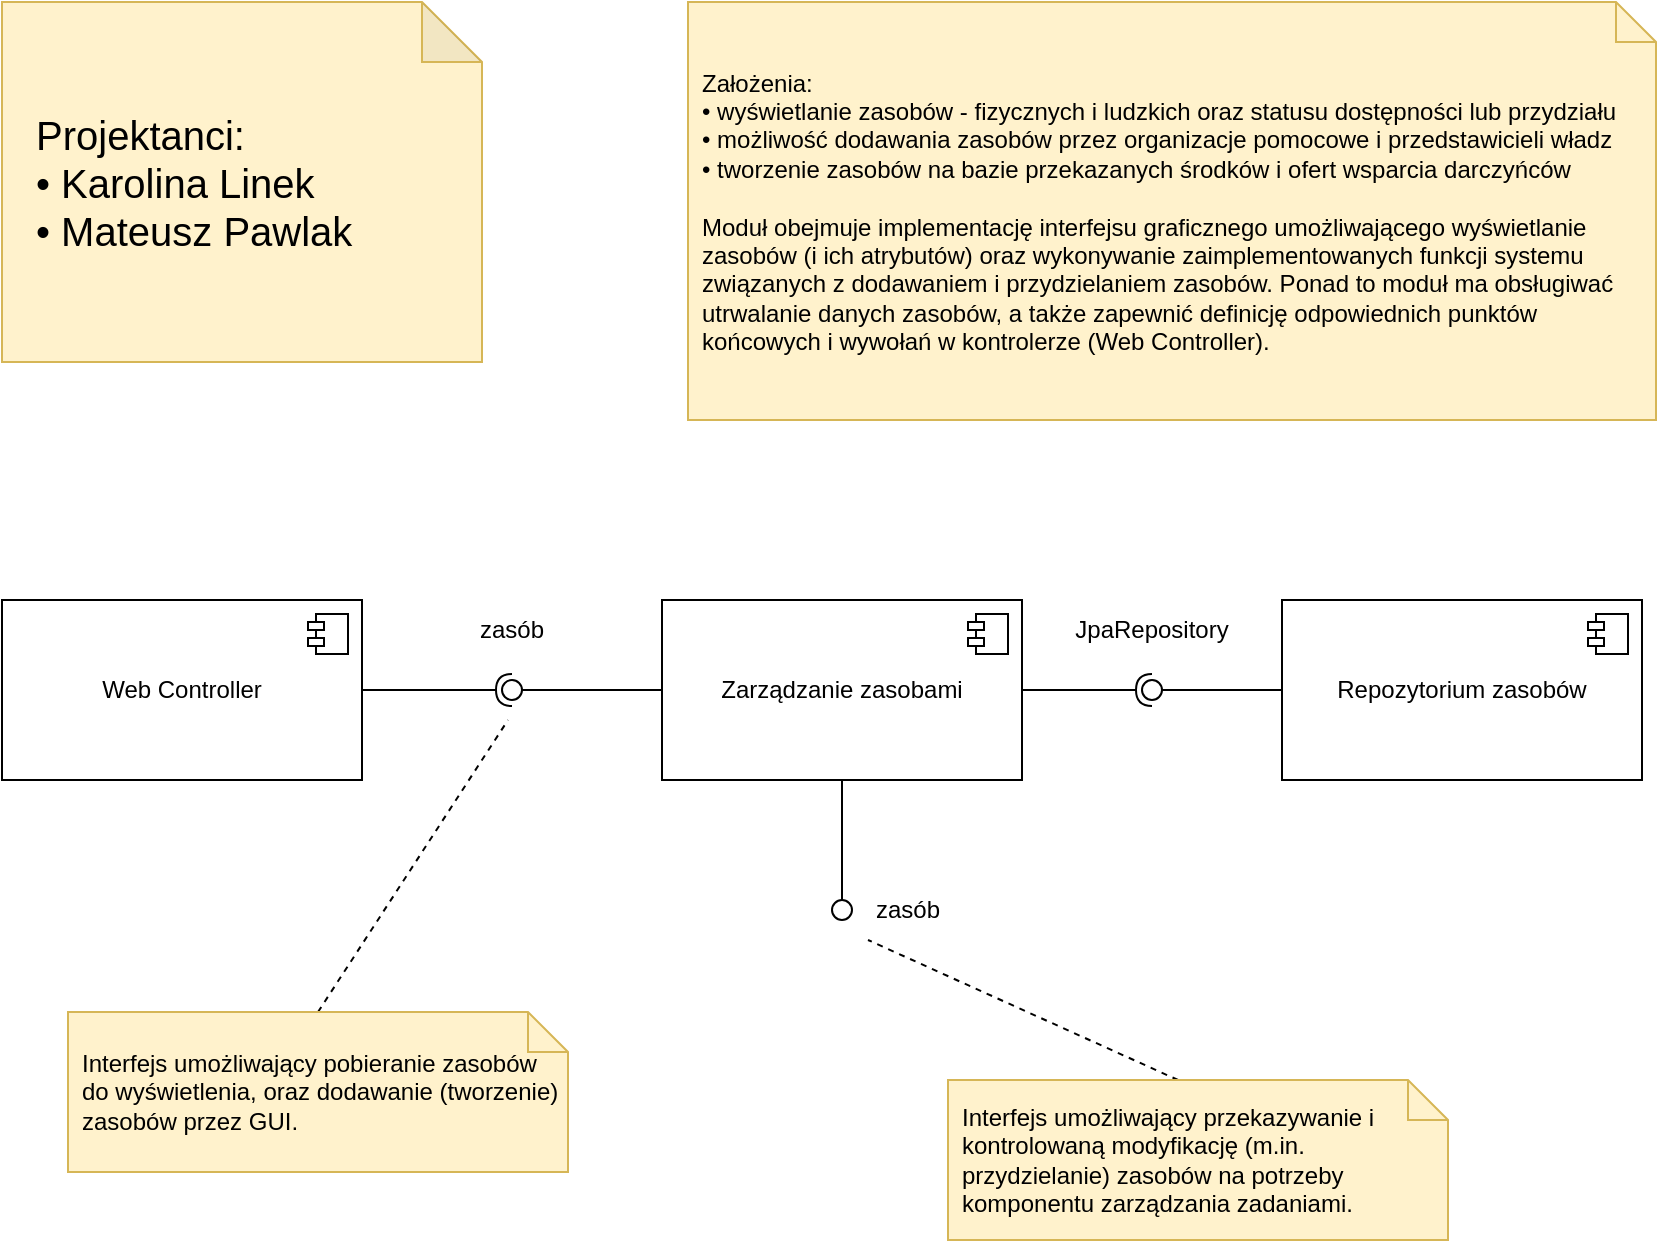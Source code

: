 <mxfile version="24.7.8">
  <diagram name="Strona-1" id="Zn5LYyqRhjZq79wtHsqh">
    <mxGraphModel dx="615" dy="2349" grid="1" gridSize="10" guides="1" tooltips="1" connect="1" arrows="1" fold="1" page="1" pageScale="1" pageWidth="827" pageHeight="1169" math="0" shadow="0">
      <root>
        <mxCell id="0" />
        <mxCell id="1" parent="0" />
        <mxCell id="X1Q3lj4dIi6BZQwt9sdD-1" value="Web Controller" style="html=1;dropTarget=0;whiteSpace=wrap;" parent="1" vertex="1">
          <mxGeometry x="827" y="-870" width="180" height="90" as="geometry" />
        </mxCell>
        <mxCell id="X1Q3lj4dIi6BZQwt9sdD-2" value="" style="shape=module;jettyWidth=8;jettyHeight=4;" parent="X1Q3lj4dIi6BZQwt9sdD-1" vertex="1">
          <mxGeometry x="1" width="20" height="20" relative="1" as="geometry">
            <mxPoint x="-27" y="7" as="offset" />
          </mxGeometry>
        </mxCell>
        <mxCell id="X1Q3lj4dIi6BZQwt9sdD-3" value="Zarządzanie zasobami" style="html=1;dropTarget=0;whiteSpace=wrap;" parent="1" vertex="1">
          <mxGeometry x="1157" y="-870" width="180" height="90" as="geometry" />
        </mxCell>
        <mxCell id="X1Q3lj4dIi6BZQwt9sdD-4" value="" style="shape=module;jettyWidth=8;jettyHeight=4;" parent="X1Q3lj4dIi6BZQwt9sdD-3" vertex="1">
          <mxGeometry x="1" width="20" height="20" relative="1" as="geometry">
            <mxPoint x="-27" y="7" as="offset" />
          </mxGeometry>
        </mxCell>
        <mxCell id="X1Q3lj4dIi6BZQwt9sdD-5" value="" style="rounded=0;orthogonalLoop=1;jettySize=auto;html=1;endArrow=halfCircle;endFill=0;endSize=6;strokeWidth=1;sketch=0;exitX=1;exitY=0.5;exitDx=0;exitDy=0;" parent="1" source="X1Q3lj4dIi6BZQwt9sdD-1" target="X1Q3lj4dIi6BZQwt9sdD-7" edge="1">
          <mxGeometry relative="1" as="geometry">
            <mxPoint x="997" y="-950" as="sourcePoint" />
          </mxGeometry>
        </mxCell>
        <mxCell id="X1Q3lj4dIi6BZQwt9sdD-6" value="" style="rounded=0;orthogonalLoop=1;jettySize=auto;html=1;endArrow=oval;endFill=0;sketch=0;sourcePerimeterSpacing=0;targetPerimeterSpacing=0;endSize=10;exitX=0;exitY=0.5;exitDx=0;exitDy=0;" parent="1" source="X1Q3lj4dIi6BZQwt9sdD-3" target="X1Q3lj4dIi6BZQwt9sdD-7" edge="1">
          <mxGeometry relative="1" as="geometry">
            <mxPoint x="1267" y="-1045" as="sourcePoint" />
          </mxGeometry>
        </mxCell>
        <mxCell id="X1Q3lj4dIi6BZQwt9sdD-7" value="" style="ellipse;whiteSpace=wrap;html=1;align=center;aspect=fixed;fillColor=none;strokeColor=none;resizable=0;perimeter=centerPerimeter;rotatable=0;allowArrows=0;points=[];outlineConnect=1;" parent="1" vertex="1">
          <mxGeometry x="1077" y="-830" width="10" height="10" as="geometry" />
        </mxCell>
        <mxCell id="X1Q3lj4dIi6BZQwt9sdD-8" value="Repozytorium zasobów" style="html=1;dropTarget=0;whiteSpace=wrap;" parent="1" vertex="1">
          <mxGeometry x="1467" y="-870" width="180" height="90" as="geometry" />
        </mxCell>
        <mxCell id="X1Q3lj4dIi6BZQwt9sdD-9" value="" style="shape=module;jettyWidth=8;jettyHeight=4;" parent="X1Q3lj4dIi6BZQwt9sdD-8" vertex="1">
          <mxGeometry x="1" width="20" height="20" relative="1" as="geometry">
            <mxPoint x="-27" y="7" as="offset" />
          </mxGeometry>
        </mxCell>
        <mxCell id="X1Q3lj4dIi6BZQwt9sdD-10" value="" style="rounded=0;orthogonalLoop=1;jettySize=auto;html=1;endArrow=oval;endFill=0;sketch=0;sourcePerimeterSpacing=0;targetPerimeterSpacing=0;endSize=10;exitX=0.5;exitY=1;exitDx=0;exitDy=0;" parent="1" source="X1Q3lj4dIi6BZQwt9sdD-3" target="X1Q3lj4dIi6BZQwt9sdD-11" edge="1">
          <mxGeometry relative="1" as="geometry">
            <mxPoint x="1207" y="-880" as="sourcePoint" />
          </mxGeometry>
        </mxCell>
        <mxCell id="X1Q3lj4dIi6BZQwt9sdD-11" value="" style="ellipse;whiteSpace=wrap;html=1;align=center;aspect=fixed;fillColor=none;strokeColor=none;resizable=0;perimeter=centerPerimeter;rotatable=0;allowArrows=0;points=[];outlineConnect=1;" parent="1" vertex="1">
          <mxGeometry x="1242" y="-720" width="10" height="10" as="geometry" />
        </mxCell>
        <mxCell id="X1Q3lj4dIi6BZQwt9sdD-12" value="zasób" style="text;html=1;align=center;verticalAlign=middle;whiteSpace=wrap;rounded=0;" parent="1" vertex="1">
          <mxGeometry x="1260" y="-730" width="40" height="30" as="geometry" />
        </mxCell>
        <mxCell id="X1Q3lj4dIi6BZQwt9sdD-13" value="" style="rounded=0;orthogonalLoop=1;jettySize=auto;html=1;endArrow=halfCircle;endFill=0;endSize=6;strokeWidth=1;sketch=0;exitX=1;exitY=0.5;exitDx=0;exitDy=0;" parent="1" source="X1Q3lj4dIi6BZQwt9sdD-3" target="X1Q3lj4dIi6BZQwt9sdD-15" edge="1">
          <mxGeometry relative="1" as="geometry">
            <mxPoint x="1337" y="-885" as="sourcePoint" />
          </mxGeometry>
        </mxCell>
        <mxCell id="X1Q3lj4dIi6BZQwt9sdD-14" value="" style="rounded=0;orthogonalLoop=1;jettySize=auto;html=1;endArrow=oval;endFill=0;sketch=0;sourcePerimeterSpacing=0;targetPerimeterSpacing=0;endSize=10;exitX=0;exitY=0.5;exitDx=0;exitDy=0;" parent="1" source="X1Q3lj4dIi6BZQwt9sdD-8" target="X1Q3lj4dIi6BZQwt9sdD-15" edge="1">
          <mxGeometry relative="1" as="geometry">
            <mxPoint x="1461" y="-885" as="sourcePoint" />
          </mxGeometry>
        </mxCell>
        <mxCell id="X1Q3lj4dIi6BZQwt9sdD-15" value="" style="ellipse;whiteSpace=wrap;html=1;align=center;aspect=fixed;fillColor=none;strokeColor=none;resizable=0;perimeter=centerPerimeter;rotatable=0;allowArrows=0;points=[];outlineConnect=1;" parent="1" vertex="1">
          <mxGeometry x="1397" y="-830" width="10" height="10" as="geometry" />
        </mxCell>
        <mxCell id="X1Q3lj4dIi6BZQwt9sdD-16" value="JpaRepository" style="text;html=1;align=center;verticalAlign=middle;whiteSpace=wrap;rounded=0;" parent="1" vertex="1">
          <mxGeometry x="1362" y="-870" width="80" height="30" as="geometry" />
        </mxCell>
        <mxCell id="X1Q3lj4dIi6BZQwt9sdD-17" value="zasób" style="text;html=1;align=center;verticalAlign=middle;whiteSpace=wrap;rounded=0;" parent="1" vertex="1">
          <mxGeometry x="1052" y="-870" width="60" height="30" as="geometry" />
        </mxCell>
        <mxCell id="X1Q3lj4dIi6BZQwt9sdD-18" value="&lt;font style=&quot;font-size: 20px;&quot;&gt;Projektanci:&lt;/font&gt;&lt;div style=&quot;font-size: 20px;&quot;&gt;&lt;font style=&quot;font-size: 20px;&quot;&gt;• Karolina Linek&lt;br&gt;• Mateusz Pawlak&lt;/font&gt;&lt;/div&gt;" style="shape=note;whiteSpace=wrap;html=1;backgroundOutline=1;darkOpacity=0.05;fillColor=#fff2cc;strokeColor=#d6b656;align=left;spacingLeft=15;spacingBottom=0;" parent="1" vertex="1">
          <mxGeometry x="827" y="-1169" width="240" height="180" as="geometry" />
        </mxCell>
        <mxCell id="X1Q3lj4dIi6BZQwt9sdD-19" value="Założenia:&lt;br&gt;&lt;div&gt;• wyświetlanie zasobów - fizycznych i ludzkich oraz statusu dostępności lub przydziału&lt;/div&gt;&lt;div&gt;• możliwość dodawania zasobów przez organizacje pomocowe i przedstawicieli władz&lt;/div&gt;&lt;div&gt;• tworzenie zasobów na bazie przekazanych środków i ofert wsparcia darczyńców&lt;/div&gt;&lt;br&gt;Moduł obejmuje implementację interfejsu graficznego umożliwającego wyświetlanie zasobów (i ich atrybutów) oraz wykonywanie zaimplementowanych funkcji systemu związanych z dodawaniem i przydzielaniem zasobów. Ponad to moduł ma obsługiwać utrwalanie danych zasobów, a także zapewnić definicję odpowiednich punktów końcowych i wywołań w kontrolerze (Web Controller)." style="shape=note;size=20;whiteSpace=wrap;html=1;fillColor=#fff2cc;strokeColor=#d6b656;align=left;spacingLeft=5;" parent="1" vertex="1">
          <mxGeometry x="1170" y="-1169" width="484" height="209" as="geometry" />
        </mxCell>
        <mxCell id="X1Q3lj4dIi6BZQwt9sdD-20" value="" style="endArrow=none;dashed=1;html=1;rounded=0;entryX=0;entryY=1;entryDx=0;entryDy=0;exitX=0;exitY=0;exitDx=115;exitDy=0;exitPerimeter=0;" parent="1" source="X1Q3lj4dIi6BZQwt9sdD-23" target="X1Q3lj4dIi6BZQwt9sdD-12" edge="1">
          <mxGeometry width="50" height="50" relative="1" as="geometry">
            <mxPoint x="1350" y="-640" as="sourcePoint" />
            <mxPoint x="1240" y="-700" as="targetPoint" />
          </mxGeometry>
        </mxCell>
        <mxCell id="X1Q3lj4dIi6BZQwt9sdD-21" value="" style="endArrow=none;dashed=1;html=1;rounded=0;exitX=0.5;exitY=0;exitDx=0;exitDy=0;exitPerimeter=0;" parent="1" source="X1Q3lj4dIi6BZQwt9sdD-22" edge="1">
          <mxGeometry width="50" height="50" relative="1" as="geometry">
            <mxPoint x="1040" y="-690" as="sourcePoint" />
            <mxPoint x="1080" y="-810" as="targetPoint" />
          </mxGeometry>
        </mxCell>
        <mxCell id="X1Q3lj4dIi6BZQwt9sdD-22" value="Interfejs umożliwający pobieranie zasobów do wyświetlenia, oraz dodawanie (tworzenie) zasobów przez GUI." style="shape=note;size=20;whiteSpace=wrap;html=1;fillColor=#fff2cc;strokeColor=#d6b656;align=left;spacingLeft=5;" parent="1" vertex="1">
          <mxGeometry x="860" y="-664" width="250" height="80" as="geometry" />
        </mxCell>
        <mxCell id="X1Q3lj4dIi6BZQwt9sdD-23" value="Interfejs umożliwający przekazywanie i kontrolowaną modyfikację (m.in. przydzielanie) zasobów na potrzeby komponentu zarządzania zadaniami." style="shape=note;size=20;whiteSpace=wrap;html=1;fillColor=#fff2cc;strokeColor=#d6b656;align=left;spacingLeft=5;" parent="1" vertex="1">
          <mxGeometry x="1300" y="-630" width="250" height="80" as="geometry" />
        </mxCell>
      </root>
    </mxGraphModel>
  </diagram>
</mxfile>
